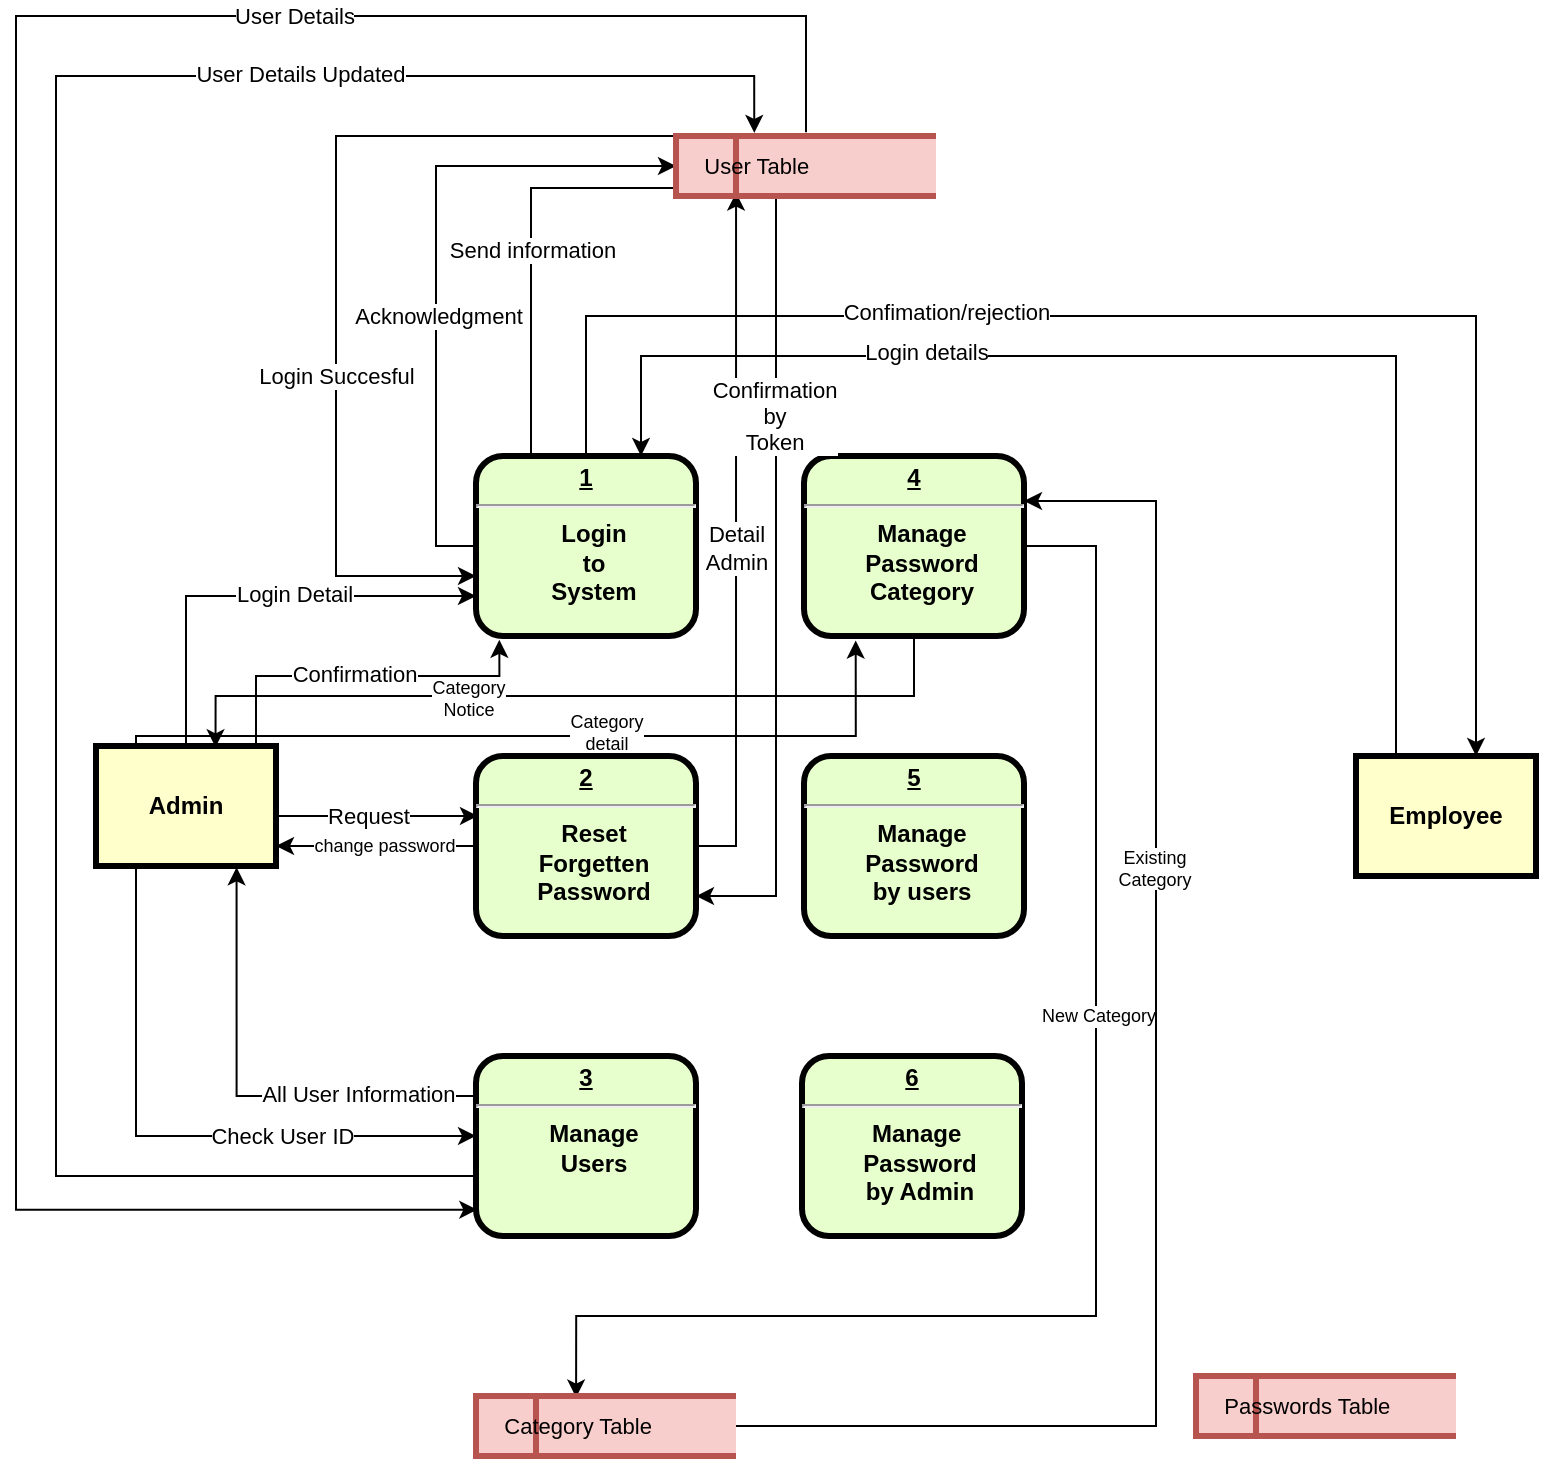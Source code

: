 <mxfile version="20.8.1" type="github">
  <diagram id="xOylNZ3pPrVRhzUxW7HM" name="Sayfa -1">
    <mxGraphModel dx="1633" dy="797" grid="1" gridSize="10" guides="1" tooltips="1" connect="1" arrows="1" fold="1" page="1" pageScale="1" pageWidth="827" pageHeight="1169" math="0" shadow="0">
      <root>
        <mxCell id="0" />
        <mxCell id="1" parent="0" />
        <mxCell id="y51HhPzKwr8ruVDx9JAB-15" style="edgeStyle=orthogonalEdgeStyle;rounded=0;orthogonalLoop=1;jettySize=auto;html=1;exitX=0.25;exitY=0;exitDx=0;exitDy=0;entryX=0.75;entryY=0;entryDx=0;entryDy=0;" parent="1" source="G5EDdqYDjxUlRzrlxos8-1" target="G5EDdqYDjxUlRzrlxos8-2" edge="1">
          <mxGeometry relative="1" as="geometry">
            <Array as="points">
              <mxPoint x="710" y="530" />
              <mxPoint x="710" y="330" />
              <mxPoint x="333" y="330" />
            </Array>
          </mxGeometry>
        </mxCell>
        <mxCell id="y51HhPzKwr8ruVDx9JAB-16" value="Login details" style="edgeLabel;html=1;align=center;verticalAlign=middle;resizable=0;points=[];" parent="y51HhPzKwr8ruVDx9JAB-15" vertex="1" connectable="0">
          <mxGeometry x="0.431" y="-2" relative="1" as="geometry">
            <mxPoint x="13" as="offset" />
          </mxGeometry>
        </mxCell>
        <mxCell id="G5EDdqYDjxUlRzrlxos8-1" value="Employee" style="whiteSpace=wrap;align=center;verticalAlign=middle;fontStyle=1;strokeWidth=3;fillColor=#FFFFCC" parent="1" vertex="1">
          <mxGeometry x="690" y="530" width="90" height="60" as="geometry" />
        </mxCell>
        <mxCell id="y51HhPzKwr8ruVDx9JAB-13" style="edgeStyle=orthogonalEdgeStyle;rounded=0;orthogonalLoop=1;jettySize=auto;html=1;exitX=0.5;exitY=0;exitDx=0;exitDy=0;exitPerimeter=0;entryX=0.665;entryY=0.004;entryDx=0;entryDy=0;entryPerimeter=0;" parent="1" source="G5EDdqYDjxUlRzrlxos8-2" target="G5EDdqYDjxUlRzrlxos8-1" edge="1">
          <mxGeometry relative="1" as="geometry">
            <mxPoint x="750" y="530" as="targetPoint" />
            <Array as="points">
              <mxPoint x="305" y="310" />
              <mxPoint x="750" y="310" />
              <mxPoint x="750" y="530" />
              <mxPoint x="750" y="530" />
            </Array>
          </mxGeometry>
        </mxCell>
        <mxCell id="y51HhPzKwr8ruVDx9JAB-14" value="Confimation/rejection" style="edgeLabel;html=1;align=center;verticalAlign=middle;resizable=0;points=[];" parent="y51HhPzKwr8ruVDx9JAB-13" vertex="1" connectable="0">
          <mxGeometry x="-0.322" y="2" relative="1" as="geometry">
            <mxPoint as="offset" />
          </mxGeometry>
        </mxCell>
        <mxCell id="y51HhPzKwr8ruVDx9JAB-17" style="edgeStyle=orthogonalEdgeStyle;rounded=0;orthogonalLoop=1;jettySize=auto;html=1;exitX=0.25;exitY=0;exitDx=0;exitDy=0;entryX=0.249;entryY=0.867;entryDx=0;entryDy=0;entryPerimeter=0;" parent="1" source="G5EDdqYDjxUlRzrlxos8-2" target="y51HhPzKwr8ruVDx9JAB-7" edge="1">
          <mxGeometry relative="1" as="geometry">
            <Array as="points">
              <mxPoint x="278" y="246" />
            </Array>
          </mxGeometry>
        </mxCell>
        <mxCell id="y51HhPzKwr8ruVDx9JAB-18" value="Send information" style="edgeLabel;html=1;align=center;verticalAlign=middle;resizable=0;points=[];" parent="y51HhPzKwr8ruVDx9JAB-17" vertex="1" connectable="0">
          <mxGeometry x="-0.137" relative="1" as="geometry">
            <mxPoint as="offset" />
          </mxGeometry>
        </mxCell>
        <mxCell id="y51HhPzKwr8ruVDx9JAB-19" style="edgeStyle=orthogonalEdgeStyle;rounded=0;orthogonalLoop=1;jettySize=auto;html=1;entryX=0;entryY=0.5;entryDx=0;entryDy=0;exitX=0;exitY=0.5;exitDx=0;exitDy=0;" parent="1" source="G5EDdqYDjxUlRzrlxos8-2" target="y51HhPzKwr8ruVDx9JAB-7" edge="1">
          <mxGeometry relative="1" as="geometry">
            <Array as="points">
              <mxPoint x="230" y="425" />
              <mxPoint x="230" y="235" />
            </Array>
          </mxGeometry>
        </mxCell>
        <mxCell id="y51HhPzKwr8ruVDx9JAB-21" value="Acknowledgment" style="edgeLabel;html=1;align=center;verticalAlign=middle;resizable=0;points=[];" parent="y51HhPzKwr8ruVDx9JAB-19" vertex="1" connectable="0">
          <mxGeometry x="-0.183" y="-1" relative="1" as="geometry">
            <mxPoint as="offset" />
          </mxGeometry>
        </mxCell>
        <mxCell id="G5EDdqYDjxUlRzrlxos8-2" value="&lt;p style=&quot;margin: 0px; margin-top: 4px; text-align: center; text-decoration: underline;&quot;&gt;&lt;strong&gt;1&lt;br&gt;&lt;/strong&gt;&lt;/p&gt;&lt;hr&gt;&lt;p style=&quot;margin: 0px; margin-left: 8px;&quot;&gt;Login&lt;/p&gt;&lt;p style=&quot;margin: 0px; margin-left: 8px;&quot;&gt;to&lt;/p&gt;&lt;p style=&quot;margin: 0px; margin-left: 8px;&quot;&gt;System&lt;/p&gt;" style="verticalAlign=middle;align=center;overflow=fill;fontSize=12;fontFamily=Helvetica;html=1;rounded=1;fontStyle=1;strokeWidth=3;fillColor=#E6FFCC" parent="1" vertex="1">
          <mxGeometry x="250" y="380" width="110" height="90" as="geometry" />
        </mxCell>
        <mxCell id="y51HhPzKwr8ruVDx9JAB-33" style="edgeStyle=orthogonalEdgeStyle;rounded=0;orthogonalLoop=1;jettySize=auto;html=1;entryX=0.781;entryY=1.011;entryDx=0;entryDy=0;entryPerimeter=0;" parent="1" source="G5EDdqYDjxUlRzrlxos8-3" target="y51HhPzKwr8ruVDx9JAB-1" edge="1">
          <mxGeometry relative="1" as="geometry">
            <mxPoint x="130" y="590" as="targetPoint" />
            <Array as="points">
              <mxPoint x="130" y="700" />
            </Array>
          </mxGeometry>
        </mxCell>
        <mxCell id="y51HhPzKwr8ruVDx9JAB-34" value="All User Information" style="edgeLabel;html=1;align=center;verticalAlign=middle;resizable=0;points=[];" parent="y51HhPzKwr8ruVDx9JAB-33" vertex="1" connectable="0">
          <mxGeometry x="-0.396" y="-1" relative="1" as="geometry">
            <mxPoint x="11" as="offset" />
          </mxGeometry>
        </mxCell>
        <mxCell id="y51HhPzKwr8ruVDx9JAB-35" style="edgeStyle=orthogonalEdgeStyle;rounded=0;orthogonalLoop=1;jettySize=auto;html=1;entryX=0.301;entryY=-0.052;entryDx=0;entryDy=0;entryPerimeter=0;" parent="1" source="G5EDdqYDjxUlRzrlxos8-3" target="y51HhPzKwr8ruVDx9JAB-7" edge="1">
          <mxGeometry relative="1" as="geometry">
            <mxPoint x="390" y="210" as="targetPoint" />
            <Array as="points">
              <mxPoint x="40" y="740" />
              <mxPoint x="40" y="190" />
              <mxPoint x="389" y="190" />
            </Array>
          </mxGeometry>
        </mxCell>
        <mxCell id="y51HhPzKwr8ruVDx9JAB-36" value="User Details Updated" style="edgeLabel;html=1;align=center;verticalAlign=middle;resizable=0;points=[];" parent="y51HhPzKwr8ruVDx9JAB-35" vertex="1" connectable="0">
          <mxGeometry x="0.516" y="1" relative="1" as="geometry">
            <mxPoint x="19" as="offset" />
          </mxGeometry>
        </mxCell>
        <mxCell id="G5EDdqYDjxUlRzrlxos8-3" value="&lt;p style=&quot;margin: 0px; margin-top: 4px; text-align: center; text-decoration: underline;&quot;&gt;&lt;strong&gt;3&lt;/strong&gt;&lt;/p&gt;&lt;hr&gt;&lt;p style=&quot;margin: 0px; margin-left: 8px;&quot;&gt;Manage&lt;/p&gt;&lt;p style=&quot;margin: 0px; margin-left: 8px;&quot;&gt;Users&lt;/p&gt;" style="verticalAlign=middle;align=center;overflow=fill;fontSize=12;fontFamily=Helvetica;html=1;rounded=1;fontStyle=1;strokeWidth=3;fillColor=#E6FFCC" parent="1" vertex="1">
          <mxGeometry x="250" y="680" width="110" height="90" as="geometry" />
        </mxCell>
        <mxCell id="y51HhPzKwr8ruVDx9JAB-56" style="edgeStyle=orthogonalEdgeStyle;rounded=0;orthogonalLoop=1;jettySize=auto;html=1;fontSize=9;entryX=0.385;entryY=0.026;entryDx=0;entryDy=0;entryPerimeter=0;" parent="1" source="G5EDdqYDjxUlRzrlxos8-4" target="y51HhPzKwr8ruVDx9JAB-51" edge="1">
          <mxGeometry relative="1" as="geometry">
            <Array as="points">
              <mxPoint x="560" y="425" />
              <mxPoint x="560" y="810" />
              <mxPoint x="300" y="810" />
            </Array>
          </mxGeometry>
        </mxCell>
        <mxCell id="y51HhPzKwr8ruVDx9JAB-57" value="New Category" style="edgeLabel;html=1;align=center;verticalAlign=middle;resizable=0;points=[];fontSize=9;" parent="y51HhPzKwr8ruVDx9JAB-56" vertex="1" connectable="0">
          <mxGeometry x="-0.251" y="1" relative="1" as="geometry">
            <mxPoint as="offset" />
          </mxGeometry>
        </mxCell>
        <mxCell id="y51HhPzKwr8ruVDx9JAB-60" style="edgeStyle=orthogonalEdgeStyle;rounded=0;orthogonalLoop=1;jettySize=auto;html=1;fontSize=9;entryX=0.664;entryY=0.011;entryDx=0;entryDy=0;entryPerimeter=0;" parent="1" source="G5EDdqYDjxUlRzrlxos8-4" target="y51HhPzKwr8ruVDx9JAB-1" edge="1">
          <mxGeometry relative="1" as="geometry">
            <Array as="points">
              <mxPoint x="469" y="500" />
              <mxPoint x="120" y="500" />
            </Array>
          </mxGeometry>
        </mxCell>
        <mxCell id="y51HhPzKwr8ruVDx9JAB-61" value="Category&lt;br&gt;Notice" style="edgeLabel;html=1;align=center;verticalAlign=middle;resizable=0;points=[];fontSize=9;" parent="y51HhPzKwr8ruVDx9JAB-60" vertex="1" connectable="0">
          <mxGeometry x="0.339" y="1" relative="1" as="geometry">
            <mxPoint x="18" as="offset" />
          </mxGeometry>
        </mxCell>
        <mxCell id="G5EDdqYDjxUlRzrlxos8-4" value="&lt;p style=&quot;margin: 0px; margin-top: 4px; text-align: center; text-decoration: underline;&quot;&gt;&lt;strong&gt;4&lt;/strong&gt;&lt;/p&gt;&lt;hr&gt;&lt;p style=&quot;margin: 0px; margin-left: 8px;&quot;&gt;Manage&lt;/p&gt;&lt;p style=&quot;margin: 0px; margin-left: 8px;&quot;&gt;Password&lt;/p&gt;&lt;p style=&quot;margin: 0px; margin-left: 8px;&quot;&gt;Category&lt;/p&gt;" style="verticalAlign=middle;align=center;overflow=fill;fontSize=12;fontFamily=Helvetica;html=1;rounded=1;fontStyle=1;strokeWidth=3;fillColor=#E6FFCC" parent="1" vertex="1">
          <mxGeometry x="414" y="380" width="110" height="90" as="geometry" />
        </mxCell>
        <mxCell id="y51HhPzKwr8ruVDx9JAB-24" style="edgeStyle=orthogonalEdgeStyle;rounded=0;orthogonalLoop=1;jettySize=auto;html=1;entryX=0;entryY=0.778;entryDx=0;entryDy=0;entryPerimeter=0;" parent="1" source="y51HhPzKwr8ruVDx9JAB-1" target="G5EDdqYDjxUlRzrlxos8-2" edge="1">
          <mxGeometry relative="1" as="geometry">
            <mxPoint x="230" y="450" as="targetPoint" />
            <Array as="points">
              <mxPoint x="105" y="450" />
            </Array>
          </mxGeometry>
        </mxCell>
        <mxCell id="y51HhPzKwr8ruVDx9JAB-25" value="Login Detail" style="edgeLabel;html=1;align=center;verticalAlign=middle;resizable=0;points=[];" parent="y51HhPzKwr8ruVDx9JAB-24" vertex="1" connectable="0">
          <mxGeometry x="-0.08" y="1" relative="1" as="geometry">
            <mxPoint x="28" as="offset" />
          </mxGeometry>
        </mxCell>
        <mxCell id="y51HhPzKwr8ruVDx9JAB-26" style="edgeStyle=orthogonalEdgeStyle;rounded=0;orthogonalLoop=1;jettySize=auto;html=1;entryX=0.106;entryY=1.021;entryDx=0;entryDy=0;entryPerimeter=0;" parent="1" source="y51HhPzKwr8ruVDx9JAB-1" target="G5EDdqYDjxUlRzrlxos8-2" edge="1">
          <mxGeometry x="-0.148" relative="1" as="geometry">
            <Array as="points">
              <mxPoint x="140" y="490" />
              <mxPoint x="262" y="490" />
            </Array>
            <mxPoint as="offset" />
          </mxGeometry>
        </mxCell>
        <mxCell id="y51HhPzKwr8ruVDx9JAB-27" value="Confirmation" style="edgeLabel;html=1;align=center;verticalAlign=middle;resizable=0;points=[];" parent="y51HhPzKwr8ruVDx9JAB-26" vertex="1" connectable="0">
          <mxGeometry x="-0.336" y="1" relative="1" as="geometry">
            <mxPoint x="26" as="offset" />
          </mxGeometry>
        </mxCell>
        <mxCell id="y51HhPzKwr8ruVDx9JAB-30" style="edgeStyle=orthogonalEdgeStyle;rounded=0;orthogonalLoop=1;jettySize=auto;html=1;entryX=0;entryY=0.444;entryDx=0;entryDy=0;entryPerimeter=0;" parent="1" source="y51HhPzKwr8ruVDx9JAB-1" target="G5EDdqYDjxUlRzrlxos8-3" edge="1">
          <mxGeometry relative="1" as="geometry">
            <mxPoint x="240" y="730" as="targetPoint" />
            <Array as="points">
              <mxPoint x="80" y="720" />
            </Array>
          </mxGeometry>
        </mxCell>
        <mxCell id="y51HhPzKwr8ruVDx9JAB-31" value="Check User ID" style="edgeLabel;html=1;align=center;verticalAlign=middle;resizable=0;points=[];" parent="y51HhPzKwr8ruVDx9JAB-30" vertex="1" connectable="0">
          <mxGeometry x="0.374" y="-2" relative="1" as="geometry">
            <mxPoint x="-2" y="-2" as="offset" />
          </mxGeometry>
        </mxCell>
        <mxCell id="y51HhPzKwr8ruVDx9JAB-41" style="edgeStyle=orthogonalEdgeStyle;rounded=0;orthogonalLoop=1;jettySize=auto;html=1;exitX=1;exitY=0.25;exitDx=0;exitDy=0;entryX=0.009;entryY=0.333;entryDx=0;entryDy=0;entryPerimeter=0;" parent="1" source="y51HhPzKwr8ruVDx9JAB-1" target="y51HhPzKwr8ruVDx9JAB-4" edge="1">
          <mxGeometry relative="1" as="geometry">
            <mxPoint x="250" y="560" as="targetPoint" />
            <Array as="points">
              <mxPoint x="150" y="560" />
            </Array>
          </mxGeometry>
        </mxCell>
        <mxCell id="y51HhPzKwr8ruVDx9JAB-43" value="Request" style="edgeLabel;html=1;align=center;verticalAlign=middle;resizable=0;points=[];" parent="y51HhPzKwr8ruVDx9JAB-41" vertex="1" connectable="0">
          <mxGeometry x="-0.269" relative="1" as="geometry">
            <mxPoint x="22" as="offset" />
          </mxGeometry>
        </mxCell>
        <mxCell id="y51HhPzKwr8ruVDx9JAB-54" style="edgeStyle=orthogonalEdgeStyle;rounded=0;orthogonalLoop=1;jettySize=auto;html=1;fontSize=9;entryX=0.235;entryY=1.025;entryDx=0;entryDy=0;entryPerimeter=0;" parent="1" source="y51HhPzKwr8ruVDx9JAB-1" target="G5EDdqYDjxUlRzrlxos8-4" edge="1">
          <mxGeometry relative="1" as="geometry">
            <mxPoint x="440" y="480" as="targetPoint" />
            <Array as="points">
              <mxPoint x="80" y="520" />
              <mxPoint x="440" y="520" />
            </Array>
          </mxGeometry>
        </mxCell>
        <mxCell id="y51HhPzKwr8ruVDx9JAB-55" value="Category&lt;br&gt;detail" style="edgeLabel;html=1;align=center;verticalAlign=middle;resizable=0;points=[];fontSize=9;" parent="y51HhPzKwr8ruVDx9JAB-54" vertex="1" connectable="0">
          <mxGeometry x="0.029" y="2" relative="1" as="geometry">
            <mxPoint x="27" as="offset" />
          </mxGeometry>
        </mxCell>
        <mxCell id="y51HhPzKwr8ruVDx9JAB-1" value="Admin" style="whiteSpace=wrap;align=center;verticalAlign=middle;fontStyle=1;strokeWidth=3;fillColor=#FFFFCC" parent="1" vertex="1">
          <mxGeometry x="60" y="525" width="90" height="60" as="geometry" />
        </mxCell>
        <mxCell id="y51HhPzKwr8ruVDx9JAB-2" value="&lt;p style=&quot;margin: 0px; margin-top: 4px; text-align: center; text-decoration: underline;&quot;&gt;&lt;strong&gt;5&lt;br&gt;&lt;/strong&gt;&lt;/p&gt;&lt;hr&gt;&lt;p style=&quot;margin: 0px; margin-left: 8px;&quot;&gt;Manage&lt;/p&gt;&lt;p style=&quot;margin: 0px; margin-left: 8px;&quot;&gt;Password&lt;/p&gt;&lt;p style=&quot;margin: 0px; margin-left: 8px;&quot;&gt;by users&lt;/p&gt;" style="verticalAlign=middle;align=center;overflow=fill;fontSize=12;fontFamily=Helvetica;html=1;rounded=1;fontStyle=1;strokeWidth=3;fillColor=#E6FFCC" parent="1" vertex="1">
          <mxGeometry x="414" y="530" width="110" height="90" as="geometry" />
        </mxCell>
        <mxCell id="y51HhPzKwr8ruVDx9JAB-3" value="&lt;p style=&quot;margin: 0px; margin-top: 4px; text-align: center; text-decoration: underline;&quot;&gt;&lt;strong&gt;6&lt;/strong&gt;&lt;/p&gt;&lt;hr&gt;&lt;p style=&quot;margin: 0px; margin-left: 8px;&quot;&gt;Manage&amp;nbsp;&lt;/p&gt;&lt;p style=&quot;margin: 0px; margin-left: 8px;&quot;&gt;Password&lt;/p&gt;&lt;p style=&quot;margin: 0px; margin-left: 8px;&quot;&gt;by Admin&lt;/p&gt;" style="verticalAlign=middle;align=center;overflow=fill;fontSize=12;fontFamily=Helvetica;html=1;rounded=1;fontStyle=1;strokeWidth=3;fillColor=#E6FFCC" parent="1" vertex="1">
          <mxGeometry x="413" y="680" width="110" height="90" as="geometry" />
        </mxCell>
        <mxCell id="y51HhPzKwr8ruVDx9JAB-44" style="edgeStyle=orthogonalEdgeStyle;rounded=0;orthogonalLoop=1;jettySize=auto;html=1;entryX=0.231;entryY=0.944;entryDx=0;entryDy=0;entryPerimeter=0;" parent="1" source="y51HhPzKwr8ruVDx9JAB-4" target="y51HhPzKwr8ruVDx9JAB-7" edge="1">
          <mxGeometry relative="1" as="geometry">
            <Array as="points">
              <mxPoint x="380" y="575" />
            </Array>
          </mxGeometry>
        </mxCell>
        <mxCell id="y51HhPzKwr8ruVDx9JAB-45" value="Detail&lt;br&gt;Admin" style="edgeLabel;html=1;align=center;verticalAlign=middle;resizable=0;points=[];" parent="y51HhPzKwr8ruVDx9JAB-44" vertex="1" connectable="0">
          <mxGeometry x="-0.021" relative="1" as="geometry">
            <mxPoint as="offset" />
          </mxGeometry>
        </mxCell>
        <mxCell id="y51HhPzKwr8ruVDx9JAB-48" style="edgeStyle=orthogonalEdgeStyle;rounded=0;orthogonalLoop=1;jettySize=auto;html=1;entryX=1;entryY=0.833;entryDx=0;entryDy=0;entryPerimeter=0;" parent="1" source="y51HhPzKwr8ruVDx9JAB-4" target="y51HhPzKwr8ruVDx9JAB-1" edge="1">
          <mxGeometry relative="1" as="geometry" />
        </mxCell>
        <mxCell id="y51HhPzKwr8ruVDx9JAB-49" value="change password" style="edgeLabel;html=1;align=center;verticalAlign=middle;resizable=0;points=[];fontSize=9;" parent="y51HhPzKwr8ruVDx9JAB-48" vertex="1" connectable="0">
          <mxGeometry x="0.313" relative="1" as="geometry">
            <mxPoint x="19" as="offset" />
          </mxGeometry>
        </mxCell>
        <mxCell id="y51HhPzKwr8ruVDx9JAB-4" value="&lt;p style=&quot;margin: 0px; margin-top: 4px; text-align: center; text-decoration: underline;&quot;&gt;&lt;strong&gt;2&lt;br&gt;&lt;/strong&gt;&lt;/p&gt;&lt;hr&gt;&lt;p style=&quot;margin: 0px; margin-left: 8px;&quot;&gt;Reset&lt;/p&gt;&lt;p style=&quot;margin: 0px; margin-left: 8px;&quot;&gt;Forgetten&lt;/p&gt;&lt;p style=&quot;margin: 0px; margin-left: 8px;&quot;&gt;Password&lt;/p&gt;" style="verticalAlign=middle;align=center;overflow=fill;fontSize=12;fontFamily=Helvetica;html=1;rounded=1;fontStyle=1;strokeWidth=3;fillColor=#E6FFCC" parent="1" vertex="1">
          <mxGeometry x="250" y="530" width="110" height="90" as="geometry" />
        </mxCell>
        <mxCell id="y51HhPzKwr8ruVDx9JAB-22" style="edgeStyle=orthogonalEdgeStyle;rounded=0;orthogonalLoop=1;jettySize=auto;html=1;exitX=0;exitY=0;exitDx=0;exitDy=0;entryX=0;entryY=0.667;entryDx=0;entryDy=0;entryPerimeter=0;" parent="1" source="y51HhPzKwr8ruVDx9JAB-7" target="G5EDdqYDjxUlRzrlxos8-2" edge="1">
          <mxGeometry relative="1" as="geometry">
            <mxPoint x="348" y="230" as="sourcePoint" />
            <mxPoint x="250" y="430" as="targetPoint" />
            <Array as="points">
              <mxPoint x="180" y="220" />
              <mxPoint x="180" y="440" />
            </Array>
          </mxGeometry>
        </mxCell>
        <mxCell id="y51HhPzKwr8ruVDx9JAB-23" value="Login Succesful" style="edgeLabel;html=1;align=center;verticalAlign=middle;resizable=0;points=[];" parent="y51HhPzKwr8ruVDx9JAB-22" vertex="1" connectable="0">
          <mxGeometry x="0.258" relative="1" as="geometry">
            <mxPoint as="offset" />
          </mxGeometry>
        </mxCell>
        <mxCell id="y51HhPzKwr8ruVDx9JAB-39" style="edgeStyle=orthogonalEdgeStyle;rounded=0;orthogonalLoop=1;jettySize=auto;html=1;entryX=0.006;entryY=0.854;entryDx=0;entryDy=0;entryPerimeter=0;exitX=0.5;exitY=-0.061;exitDx=0;exitDy=0;exitPerimeter=0;" parent="1" source="y51HhPzKwr8ruVDx9JAB-7" target="G5EDdqYDjxUlRzrlxos8-3" edge="1">
          <mxGeometry relative="1" as="geometry">
            <Array as="points">
              <mxPoint x="415" y="160" />
              <mxPoint x="20" y="160" />
              <mxPoint x="20" y="757" />
            </Array>
          </mxGeometry>
        </mxCell>
        <mxCell id="y51HhPzKwr8ruVDx9JAB-40" value="User Details" style="edgeLabel;html=1;align=center;verticalAlign=middle;resizable=0;points=[];" parent="y51HhPzKwr8ruVDx9JAB-39" vertex="1" connectable="0">
          <mxGeometry x="-0.509" relative="1" as="geometry">
            <mxPoint as="offset" />
          </mxGeometry>
        </mxCell>
        <mxCell id="y51HhPzKwr8ruVDx9JAB-46" style="edgeStyle=orthogonalEdgeStyle;rounded=0;orthogonalLoop=1;jettySize=auto;html=1;entryX=1;entryY=0.778;entryDx=0;entryDy=0;entryPerimeter=0;" parent="1" source="y51HhPzKwr8ruVDx9JAB-7" target="y51HhPzKwr8ruVDx9JAB-4" edge="1">
          <mxGeometry relative="1" as="geometry">
            <Array as="points">
              <mxPoint x="400" y="600" />
            </Array>
          </mxGeometry>
        </mxCell>
        <mxCell id="y51HhPzKwr8ruVDx9JAB-47" value="Confirmation&lt;br&gt;by&lt;br&gt;Token" style="edgeLabel;html=1;align=center;verticalAlign=middle;resizable=0;points=[];" parent="y51HhPzKwr8ruVDx9JAB-46" vertex="1" connectable="0">
          <mxGeometry x="-0.514" y="-1" relative="1" as="geometry">
            <mxPoint y="15" as="offset" />
          </mxGeometry>
        </mxCell>
        <mxCell id="y51HhPzKwr8ruVDx9JAB-7" value="&lt;span style=&quot;white-space: pre;&quot;&gt;	&amp;nbsp;&lt;/span&gt;&amp;nbsp;User Table" style="html=1;dashed=0;whitespace=wrap;shape=mxgraph.dfd.dataStoreID;align=left;spacingLeft=3;points=[[0,0],[0.5,0],[1,0],[0,0.5],[1,0.5],[0,1],[0.5,1],[1,1]];fontFamily=Helvetica;fontSize=11;shadow=0;strokeWidth=3;fillColor=#f8cecc;strokeColor=#b85450;" parent="1" vertex="1">
          <mxGeometry x="350" y="220" width="130" height="30" as="geometry" />
        </mxCell>
        <mxCell id="y51HhPzKwr8ruVDx9JAB-50" value="&lt;span style=&quot;white-space: pre;&quot;&gt;	&amp;nbsp;&lt;/span&gt;&amp;nbsp;Passwords Table" style="html=1;dashed=0;whitespace=wrap;shape=mxgraph.dfd.dataStoreID;align=left;spacingLeft=3;points=[[0,0],[0.5,0],[1,0],[0,0.5],[1,0.5],[0,1],[0.5,1],[1,1]];fontFamily=Helvetica;fontSize=11;shadow=0;strokeWidth=3;fillColor=#f8cecc;strokeColor=#b85450;" parent="1" vertex="1">
          <mxGeometry x="610" y="840" width="130" height="30" as="geometry" />
        </mxCell>
        <mxCell id="y51HhPzKwr8ruVDx9JAB-58" style="edgeStyle=orthogonalEdgeStyle;rounded=0;orthogonalLoop=1;jettySize=auto;html=1;fontSize=9;entryX=1;entryY=0.25;entryDx=0;entryDy=0;" parent="1" source="y51HhPzKwr8ruVDx9JAB-51" target="G5EDdqYDjxUlRzrlxos8-4" edge="1">
          <mxGeometry relative="1" as="geometry">
            <mxPoint x="590" y="380" as="targetPoint" />
            <Array as="points">
              <mxPoint x="590" y="865" />
              <mxPoint x="590" y="402" />
            </Array>
          </mxGeometry>
        </mxCell>
        <mxCell id="y51HhPzKwr8ruVDx9JAB-59" value="Existing&lt;br&gt;Category" style="edgeLabel;html=1;align=center;verticalAlign=middle;resizable=0;points=[];fontSize=9;" parent="y51HhPzKwr8ruVDx9JAB-58" vertex="1" connectable="0">
          <mxGeometry x="0.324" y="1" relative="1" as="geometry">
            <mxPoint as="offset" />
          </mxGeometry>
        </mxCell>
        <mxCell id="y51HhPzKwr8ruVDx9JAB-51" value="&lt;span style=&quot;white-space: pre;&quot;&gt;	&amp;nbsp;&lt;/span&gt;&amp;nbsp;Category Table" style="html=1;dashed=0;whitespace=wrap;shape=mxgraph.dfd.dataStoreID;align=left;spacingLeft=3;points=[[0,0],[0.5,0],[1,0],[0,0.5],[1,0.5],[0,1],[0.5,1],[1,1]];fontFamily=Helvetica;fontSize=11;shadow=0;strokeWidth=3;fillColor=#f8cecc;strokeColor=#b85450;" parent="1" vertex="1">
          <mxGeometry x="250" y="850" width="130" height="30" as="geometry" />
        </mxCell>
      </root>
    </mxGraphModel>
  </diagram>
</mxfile>
